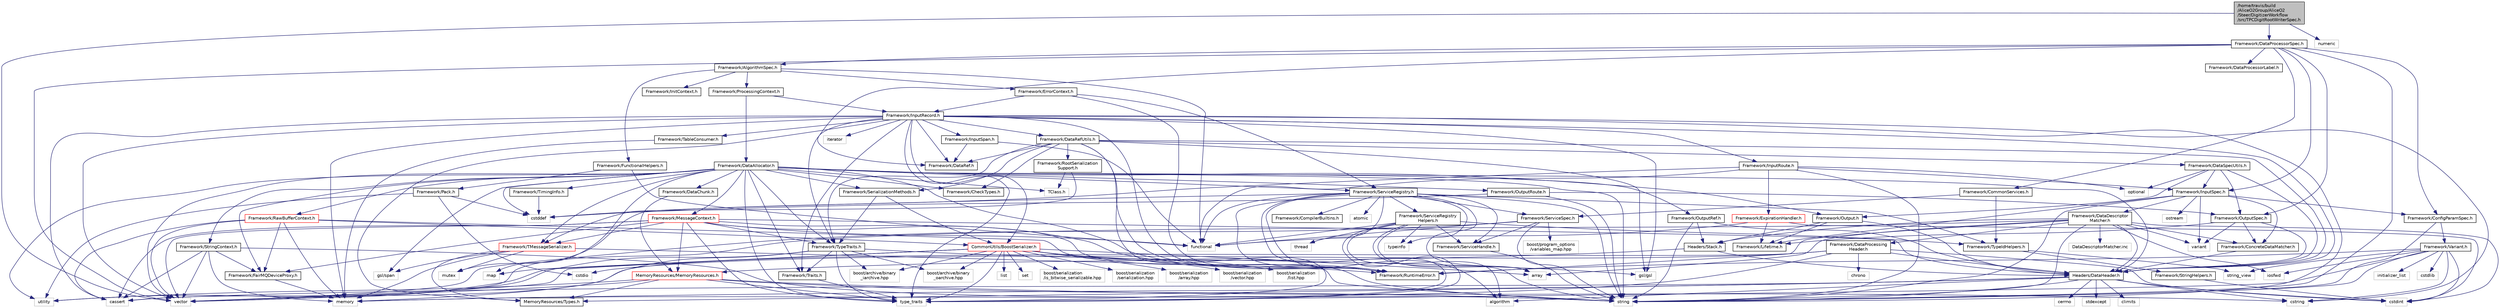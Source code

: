 digraph "/home/travis/build/AliceO2Group/AliceO2/Steer/DigitizerWorkflow/src/TPCDigitRootWriterSpec.h"
{
 // INTERACTIVE_SVG=YES
  bgcolor="transparent";
  edge [fontname="Helvetica",fontsize="10",labelfontname="Helvetica",labelfontsize="10"];
  node [fontname="Helvetica",fontsize="10",shape=record];
  Node0 [label="/home/travis/build\l/AliceO2Group/AliceO2\l/Steer/DigitizerWorkflow\l/src/TPCDigitRootWriterSpec.h",height=0.2,width=0.4,color="black", fillcolor="grey75", style="filled", fontcolor="black"];
  Node0 -> Node1 [color="midnightblue",fontsize="10",style="solid",fontname="Helvetica"];
  Node1 [label="Framework/DataProcessorSpec.h",height=0.2,width=0.4,color="black",URL="$d0/df4/DataProcessorSpec_8h.html"];
  Node1 -> Node2 [color="midnightblue",fontsize="10",style="solid",fontname="Helvetica"];
  Node2 [label="Framework/AlgorithmSpec.h",height=0.2,width=0.4,color="black",URL="$d0/d14/AlgorithmSpec_8h.html"];
  Node2 -> Node3 [color="midnightblue",fontsize="10",style="solid",fontname="Helvetica"];
  Node3 [label="Framework/ProcessingContext.h",height=0.2,width=0.4,color="black",URL="$de/d6a/ProcessingContext_8h.html"];
  Node3 -> Node4 [color="midnightblue",fontsize="10",style="solid",fontname="Helvetica"];
  Node4 [label="Framework/InputRecord.h",height=0.2,width=0.4,color="black",URL="$d6/d5c/InputRecord_8h.html"];
  Node4 -> Node5 [color="midnightblue",fontsize="10",style="solid",fontname="Helvetica"];
  Node5 [label="Framework/DataRef.h",height=0.2,width=0.4,color="black",URL="$d5/dfb/DataRef_8h.html"];
  Node4 -> Node6 [color="midnightblue",fontsize="10",style="solid",fontname="Helvetica"];
  Node6 [label="Framework/DataRefUtils.h",height=0.2,width=0.4,color="black",URL="$d5/db8/DataRefUtils_8h.html"];
  Node6 -> Node5 [color="midnightblue",fontsize="10",style="solid",fontname="Helvetica"];
  Node6 -> Node7 [color="midnightblue",fontsize="10",style="solid",fontname="Helvetica"];
  Node7 [label="Framework/RootSerialization\lSupport.h",height=0.2,width=0.4,color="black",URL="$db/dff/RootSerializationSupport_8h.html"];
  Node7 -> Node8 [color="midnightblue",fontsize="10",style="solid",fontname="Helvetica"];
  Node8 [label="Framework/TMessageSerializer.h",height=0.2,width=0.4,color="red",URL="$d8/d3c/TMessageSerializer_8h.html"];
  Node8 -> Node10 [color="midnightblue",fontsize="10",style="solid",fontname="Helvetica"];
  Node10 [label="Framework/RuntimeError.h",height=0.2,width=0.4,color="black",URL="$d1/d76/RuntimeError_8h.html"];
  Node8 -> Node16 [color="midnightblue",fontsize="10",style="solid",fontname="Helvetica"];
  Node16 [label="gsl/span",height=0.2,width=0.4,color="grey75"];
  Node8 -> Node17 [color="midnightblue",fontsize="10",style="solid",fontname="Helvetica"];
  Node17 [label="memory",height=0.2,width=0.4,color="grey75"];
  Node8 -> Node18 [color="midnightblue",fontsize="10",style="solid",fontname="Helvetica"];
  Node18 [label="mutex",height=0.2,width=0.4,color="grey75"];
  Node8 -> Node19 [color="midnightblue",fontsize="10",style="solid",fontname="Helvetica"];
  Node19 [label="MemoryResources/Types.h",height=0.2,width=0.4,color="black",URL="$d7/df8/Types_8h.html"];
  Node7 -> Node20 [color="midnightblue",fontsize="10",style="solid",fontname="Helvetica"];
  Node20 [label="TClass.h",height=0.2,width=0.4,color="grey75"];
  Node6 -> Node21 [color="midnightblue",fontsize="10",style="solid",fontname="Helvetica"];
  Node21 [label="Framework/SerializationMethods.h",height=0.2,width=0.4,color="black",URL="$d1/d53/SerializationMethods_8h.html",tooltip="Type wrappers for enfording a specific serialization method. "];
  Node21 -> Node22 [color="midnightblue",fontsize="10",style="solid",fontname="Helvetica"];
  Node22 [label="Framework/TypeTraits.h",height=0.2,width=0.4,color="black",URL="$d0/d95/TypeTraits_8h.html"];
  Node22 -> Node23 [color="midnightblue",fontsize="10",style="solid",fontname="Helvetica"];
  Node23 [label="type_traits",height=0.2,width=0.4,color="grey75"];
  Node22 -> Node24 [color="midnightblue",fontsize="10",style="solid",fontname="Helvetica"];
  Node24 [label="vector",height=0.2,width=0.4,color="grey75"];
  Node22 -> Node17 [color="midnightblue",fontsize="10",style="solid",fontname="Helvetica"];
  Node22 -> Node25 [color="midnightblue",fontsize="10",style="solid",fontname="Helvetica"];
  Node25 [label="Framework/Traits.h",height=0.2,width=0.4,color="black",URL="$db/d31/Traits_8h.html"];
  Node25 -> Node23 [color="midnightblue",fontsize="10",style="solid",fontname="Helvetica"];
  Node22 -> Node26 [color="midnightblue",fontsize="10",style="solid",fontname="Helvetica"];
  Node26 [label="boost/archive/binary\l_iarchive.hpp",height=0.2,width=0.4,color="grey75"];
  Node22 -> Node27 [color="midnightblue",fontsize="10",style="solid",fontname="Helvetica"];
  Node27 [label="boost/archive/binary\l_oarchive.hpp",height=0.2,width=0.4,color="grey75"];
  Node22 -> Node28 [color="midnightblue",fontsize="10",style="solid",fontname="Helvetica"];
  Node28 [label="gsl/gsl",height=0.2,width=0.4,color="grey75"];
  Node21 -> Node29 [color="midnightblue",fontsize="10",style="solid",fontname="Helvetica"];
  Node29 [label="CommonUtils/BoostSerializer.h",height=0.2,width=0.4,color="red",URL="$d7/d91/BoostSerializer_8h.html",tooltip="Templatised boost serializer/deserializer for containers and base types. "];
  Node29 -> Node30 [color="midnightblue",fontsize="10",style="solid",fontname="Helvetica"];
  Node30 [label="utility",height=0.2,width=0.4,color="grey75"];
  Node29 -> Node23 [color="midnightblue",fontsize="10",style="solid",fontname="Helvetica"];
  Node29 -> Node31 [color="midnightblue",fontsize="10",style="solid",fontname="Helvetica"];
  Node31 [label="array",height=0.2,width=0.4,color="grey75"];
  Node29 -> Node24 [color="midnightblue",fontsize="10",style="solid",fontname="Helvetica"];
  Node29 -> Node32 [color="midnightblue",fontsize="10",style="solid",fontname="Helvetica"];
  Node32 [label="list",height=0.2,width=0.4,color="grey75"];
  Node29 -> Node33 [color="midnightblue",fontsize="10",style="solid",fontname="Helvetica"];
  Node33 [label="map",height=0.2,width=0.4,color="grey75"];
  Node29 -> Node34 [color="midnightblue",fontsize="10",style="solid",fontname="Helvetica"];
  Node34 [label="set",height=0.2,width=0.4,color="grey75"];
  Node29 -> Node26 [color="midnightblue",fontsize="10",style="solid",fontname="Helvetica"];
  Node29 -> Node27 [color="midnightblue",fontsize="10",style="solid",fontname="Helvetica"];
  Node29 -> Node35 [color="midnightblue",fontsize="10",style="solid",fontname="Helvetica"];
  Node35 [label="boost/serialization\l/is_bitwise_serializable.hpp",height=0.2,width=0.4,color="grey75"];
  Node29 -> Node36 [color="midnightblue",fontsize="10",style="solid",fontname="Helvetica"];
  Node36 [label="boost/serialization\l/serialization.hpp",height=0.2,width=0.4,color="grey75"];
  Node29 -> Node37 [color="midnightblue",fontsize="10",style="solid",fontname="Helvetica"];
  Node37 [label="boost/serialization\l/array.hpp",height=0.2,width=0.4,color="grey75"];
  Node29 -> Node38 [color="midnightblue",fontsize="10",style="solid",fontname="Helvetica"];
  Node38 [label="boost/serialization\l/vector.hpp",height=0.2,width=0.4,color="grey75"];
  Node29 -> Node39 [color="midnightblue",fontsize="10",style="solid",fontname="Helvetica"];
  Node39 [label="boost/serialization\l/list.hpp",height=0.2,width=0.4,color="grey75"];
  Node6 -> Node43 [color="midnightblue",fontsize="10",style="solid",fontname="Helvetica"];
  Node43 [label="Framework/DataSpecUtils.h",height=0.2,width=0.4,color="black",URL="$d6/d68/DataSpecUtils_8h.html"];
  Node43 -> Node44 [color="midnightblue",fontsize="10",style="solid",fontname="Helvetica"];
  Node44 [label="Framework/OutputSpec.h",height=0.2,width=0.4,color="black",URL="$db/d2d/OutputSpec_8h.html"];
  Node44 -> Node45 [color="midnightblue",fontsize="10",style="solid",fontname="Helvetica"];
  Node45 [label="Headers/DataHeader.h",height=0.2,width=0.4,color="black",URL="$dc/dcd/DataHeader_8h.html"];
  Node45 -> Node46 [color="midnightblue",fontsize="10",style="solid",fontname="Helvetica"];
  Node46 [label="cstdint",height=0.2,width=0.4,color="grey75"];
  Node45 -> Node17 [color="midnightblue",fontsize="10",style="solid",fontname="Helvetica"];
  Node45 -> Node47 [color="midnightblue",fontsize="10",style="solid",fontname="Helvetica"];
  Node47 [label="cassert",height=0.2,width=0.4,color="grey75"];
  Node45 -> Node48 [color="midnightblue",fontsize="10",style="solid",fontname="Helvetica"];
  Node48 [label="cstring",height=0.2,width=0.4,color="grey75"];
  Node45 -> Node49 [color="midnightblue",fontsize="10",style="solid",fontname="Helvetica"];
  Node49 [label="algorithm",height=0.2,width=0.4,color="grey75"];
  Node45 -> Node50 [color="midnightblue",fontsize="10",style="solid",fontname="Helvetica"];
  Node50 [label="stdexcept",height=0.2,width=0.4,color="grey75"];
  Node45 -> Node51 [color="midnightblue",fontsize="10",style="solid",fontname="Helvetica"];
  Node51 [label="string",height=0.2,width=0.4,color="grey75"];
  Node45 -> Node52 [color="midnightblue",fontsize="10",style="solid",fontname="Helvetica"];
  Node52 [label="climits",height=0.2,width=0.4,color="grey75"];
  Node45 -> Node19 [color="midnightblue",fontsize="10",style="solid",fontname="Helvetica"];
  Node45 -> Node53 [color="midnightblue",fontsize="10",style="solid",fontname="Helvetica"];
  Node53 [label="cerrno",height=0.2,width=0.4,color="grey75"];
  Node44 -> Node54 [color="midnightblue",fontsize="10",style="solid",fontname="Helvetica"];
  Node54 [label="Framework/Lifetime.h",height=0.2,width=0.4,color="black",URL="$dc/dca/Lifetime_8h.html"];
  Node44 -> Node55 [color="midnightblue",fontsize="10",style="solid",fontname="Helvetica"];
  Node55 [label="Framework/ConcreteDataMatcher.h",height=0.2,width=0.4,color="black",URL="$d0/d1b/ConcreteDataMatcher_8h.html"];
  Node55 -> Node45 [color="midnightblue",fontsize="10",style="solid",fontname="Helvetica"];
  Node44 -> Node56 [color="midnightblue",fontsize="10",style="solid",fontname="Helvetica"];
  Node56 [label="variant",height=0.2,width=0.4,color="grey75"];
  Node43 -> Node57 [color="midnightblue",fontsize="10",style="solid",fontname="Helvetica"];
  Node57 [label="Framework/InputSpec.h",height=0.2,width=0.4,color="black",URL="$d5/d3f/InputSpec_8h.html"];
  Node57 -> Node54 [color="midnightblue",fontsize="10",style="solid",fontname="Helvetica"];
  Node57 -> Node55 [color="midnightblue",fontsize="10",style="solid",fontname="Helvetica"];
  Node57 -> Node58 [color="midnightblue",fontsize="10",style="solid",fontname="Helvetica"];
  Node58 [label="Framework/DataDescriptor\lMatcher.h",height=0.2,width=0.4,color="black",URL="$d3/da3/DataDescriptorMatcher_8h.html"];
  Node58 -> Node55 [color="midnightblue",fontsize="10",style="solid",fontname="Helvetica"];
  Node58 -> Node59 [color="midnightblue",fontsize="10",style="solid",fontname="Helvetica"];
  Node59 [label="Framework/DataProcessing\lHeader.h",height=0.2,width=0.4,color="black",URL="$d6/dc9/DataProcessingHeader_8h.html"];
  Node59 -> Node45 [color="midnightblue",fontsize="10",style="solid",fontname="Helvetica"];
  Node59 -> Node46 [color="midnightblue",fontsize="10",style="solid",fontname="Helvetica"];
  Node59 -> Node60 [color="midnightblue",fontsize="10",style="solid",fontname="Helvetica"];
  Node60 [label="cstdio",height=0.2,width=0.4,color="grey75"];
  Node59 -> Node17 [color="midnightblue",fontsize="10",style="solid",fontname="Helvetica"];
  Node59 -> Node47 [color="midnightblue",fontsize="10",style="solid",fontname="Helvetica"];
  Node59 -> Node61 [color="midnightblue",fontsize="10",style="solid",fontname="Helvetica"];
  Node61 [label="chrono",height=0.2,width=0.4,color="grey75"];
  Node58 -> Node10 [color="midnightblue",fontsize="10",style="solid",fontname="Helvetica"];
  Node58 -> Node45 [color="midnightblue",fontsize="10",style="solid",fontname="Helvetica"];
  Node58 -> Node62 [color="midnightblue",fontsize="10",style="solid",fontname="Helvetica"];
  Node62 [label="Headers/Stack.h",height=0.2,width=0.4,color="black",URL="$d4/d00/Headers_2include_2Headers_2Stack_8h.html"];
  Node62 -> Node63 [color="midnightblue",fontsize="10",style="solid",fontname="Helvetica"];
  Node63 [label="MemoryResources/MemoryResources.h",height=0.2,width=0.4,color="red",URL="$dc/d03/MemoryResources_8h.html"];
  Node63 -> Node48 [color="midnightblue",fontsize="10",style="solid",fontname="Helvetica"];
  Node63 -> Node51 [color="midnightblue",fontsize="10",style="solid",fontname="Helvetica"];
  Node63 -> Node23 [color="midnightblue",fontsize="10",style="solid",fontname="Helvetica"];
  Node63 -> Node30 [color="midnightblue",fontsize="10",style="solid",fontname="Helvetica"];
  Node63 -> Node24 [color="midnightblue",fontsize="10",style="solid",fontname="Helvetica"];
  Node63 -> Node19 [color="midnightblue",fontsize="10",style="solid",fontname="Helvetica"];
  Node62 -> Node45 [color="midnightblue",fontsize="10",style="solid",fontname="Helvetica"];
  Node58 -> Node31 [color="midnightblue",fontsize="10",style="solid",fontname="Helvetica"];
  Node58 -> Node46 [color="midnightblue",fontsize="10",style="solid",fontname="Helvetica"];
  Node58 -> Node73 [color="midnightblue",fontsize="10",style="solid",fontname="Helvetica"];
  Node73 [label="iosfwd",height=0.2,width=0.4,color="grey75"];
  Node58 -> Node51 [color="midnightblue",fontsize="10",style="solid",fontname="Helvetica"];
  Node58 -> Node56 [color="midnightblue",fontsize="10",style="solid",fontname="Helvetica"];
  Node58 -> Node24 [color="midnightblue",fontsize="10",style="solid",fontname="Helvetica"];
  Node58 -> Node74 [color="midnightblue",fontsize="10",style="solid",fontname="Helvetica"];
  Node74 [label="DataDescriptorMatcher.inc",height=0.2,width=0.4,color="grey75"];
  Node57 -> Node75 [color="midnightblue",fontsize="10",style="solid",fontname="Helvetica"];
  Node75 [label="Framework/ConfigParamSpec.h",height=0.2,width=0.4,color="black",URL="$d0/d1c/ConfigParamSpec_8h.html"];
  Node75 -> Node76 [color="midnightblue",fontsize="10",style="solid",fontname="Helvetica"];
  Node76 [label="Framework/Variant.h",height=0.2,width=0.4,color="black",URL="$de/d56/Variant_8h.html"];
  Node76 -> Node10 [color="midnightblue",fontsize="10",style="solid",fontname="Helvetica"];
  Node76 -> Node23 [color="midnightblue",fontsize="10",style="solid",fontname="Helvetica"];
  Node76 -> Node48 [color="midnightblue",fontsize="10",style="solid",fontname="Helvetica"];
  Node76 -> Node46 [color="midnightblue",fontsize="10",style="solid",fontname="Helvetica"];
  Node76 -> Node77 [color="midnightblue",fontsize="10",style="solid",fontname="Helvetica"];
  Node77 [label="cstdlib",height=0.2,width=0.4,color="grey75"];
  Node76 -> Node73 [color="midnightblue",fontsize="10",style="solid",fontname="Helvetica"];
  Node76 -> Node78 [color="midnightblue",fontsize="10",style="solid",fontname="Helvetica"];
  Node78 [label="initializer_list",height=0.2,width=0.4,color="grey75"];
  Node76 -> Node79 [color="midnightblue",fontsize="10",style="solid",fontname="Helvetica"];
  Node79 [label="string_view",height=0.2,width=0.4,color="grey75"];
  Node76 -> Node51 [color="midnightblue",fontsize="10",style="solid",fontname="Helvetica"];
  Node75 -> Node51 [color="midnightblue",fontsize="10",style="solid",fontname="Helvetica"];
  Node57 -> Node51 [color="midnightblue",fontsize="10",style="solid",fontname="Helvetica"];
  Node57 -> Node80 [color="midnightblue",fontsize="10",style="solid",fontname="Helvetica"];
  Node80 [label="ostream",height=0.2,width=0.4,color="grey75"];
  Node57 -> Node56 [color="midnightblue",fontsize="10",style="solid",fontname="Helvetica"];
  Node43 -> Node45 [color="midnightblue",fontsize="10",style="solid",fontname="Helvetica"];
  Node43 -> Node81 [color="midnightblue",fontsize="10",style="solid",fontname="Helvetica"];
  Node81 [label="Framework/Output.h",height=0.2,width=0.4,color="black",URL="$d3/ddf/Output_8h.html"];
  Node81 -> Node45 [color="midnightblue",fontsize="10",style="solid",fontname="Helvetica"];
  Node81 -> Node54 [color="midnightblue",fontsize="10",style="solid",fontname="Helvetica"];
  Node81 -> Node62 [color="midnightblue",fontsize="10",style="solid",fontname="Helvetica"];
  Node43 -> Node82 [color="midnightblue",fontsize="10",style="solid",fontname="Helvetica"];
  Node82 [label="optional",height=0.2,width=0.4,color="grey75"];
  Node6 -> Node22 [color="midnightblue",fontsize="10",style="solid",fontname="Helvetica"];
  Node6 -> Node45 [color="midnightblue",fontsize="10",style="solid",fontname="Helvetica"];
  Node6 -> Node83 [color="midnightblue",fontsize="10",style="solid",fontname="Helvetica"];
  Node83 [label="Framework/CheckTypes.h",height=0.2,width=0.4,color="black",URL="$d1/d00/CheckTypes_8h.html"];
  Node6 -> Node10 [color="midnightblue",fontsize="10",style="solid",fontname="Helvetica"];
  Node6 -> Node28 [color="midnightblue",fontsize="10",style="solid",fontname="Helvetica"];
  Node6 -> Node23 [color="midnightblue",fontsize="10",style="solid",fontname="Helvetica"];
  Node4 -> Node84 [color="midnightblue",fontsize="10",style="solid",fontname="Helvetica"];
  Node84 [label="Framework/InputRoute.h",height=0.2,width=0.4,color="black",URL="$d5/d19/InputRoute_8h.html"];
  Node84 -> Node85 [color="midnightblue",fontsize="10",style="solid",fontname="Helvetica"];
  Node85 [label="Framework/ExpirationHandler.h",height=0.2,width=0.4,color="red",URL="$d2/dd9/ExpirationHandler_8h.html"];
  Node85 -> Node54 [color="midnightblue",fontsize="10",style="solid",fontname="Helvetica"];
  Node85 -> Node46 [color="midnightblue",fontsize="10",style="solid",fontname="Helvetica"];
  Node85 -> Node87 [color="midnightblue",fontsize="10",style="solid",fontname="Helvetica"];
  Node87 [label="functional",height=0.2,width=0.4,color="grey75"];
  Node84 -> Node57 [color="midnightblue",fontsize="10",style="solid",fontname="Helvetica"];
  Node84 -> Node88 [color="midnightblue",fontsize="10",style="solid",fontname="Helvetica"];
  Node88 [label="cstddef",height=0.2,width=0.4,color="grey75"];
  Node84 -> Node51 [color="midnightblue",fontsize="10",style="solid",fontname="Helvetica"];
  Node84 -> Node87 [color="midnightblue",fontsize="10",style="solid",fontname="Helvetica"];
  Node84 -> Node82 [color="midnightblue",fontsize="10",style="solid",fontname="Helvetica"];
  Node4 -> Node22 [color="midnightblue",fontsize="10",style="solid",fontname="Helvetica"];
  Node4 -> Node89 [color="midnightblue",fontsize="10",style="solid",fontname="Helvetica"];
  Node89 [label="Framework/InputSpan.h",height=0.2,width=0.4,color="black",URL="$da/d0f/InputSpan_8h.html"];
  Node89 -> Node5 [color="midnightblue",fontsize="10",style="solid",fontname="Helvetica"];
  Node89 -> Node87 [color="midnightblue",fontsize="10",style="solid",fontname="Helvetica"];
  Node4 -> Node90 [color="midnightblue",fontsize="10",style="solid",fontname="Helvetica"];
  Node90 [label="Framework/TableConsumer.h",height=0.2,width=0.4,color="black",URL="$dc/d03/TableConsumer_8h.html"];
  Node90 -> Node17 [color="midnightblue",fontsize="10",style="solid",fontname="Helvetica"];
  Node4 -> Node25 [color="midnightblue",fontsize="10",style="solid",fontname="Helvetica"];
  Node4 -> Node10 [color="midnightblue",fontsize="10",style="solid",fontname="Helvetica"];
  Node4 -> Node19 [color="midnightblue",fontsize="10",style="solid",fontname="Helvetica"];
  Node4 -> Node45 [color="midnightblue",fontsize="10",style="solid",fontname="Helvetica"];
  Node4 -> Node29 [color="midnightblue",fontsize="10",style="solid",fontname="Helvetica"];
  Node4 -> Node28 [color="midnightblue",fontsize="10",style="solid",fontname="Helvetica"];
  Node4 -> Node91 [color="midnightblue",fontsize="10",style="solid",fontname="Helvetica"];
  Node91 [label="iterator",height=0.2,width=0.4,color="grey75"];
  Node4 -> Node51 [color="midnightblue",fontsize="10",style="solid",fontname="Helvetica"];
  Node4 -> Node24 [color="midnightblue",fontsize="10",style="solid",fontname="Helvetica"];
  Node4 -> Node48 [color="midnightblue",fontsize="10",style="solid",fontname="Helvetica"];
  Node4 -> Node47 [color="midnightblue",fontsize="10",style="solid",fontname="Helvetica"];
  Node4 -> Node17 [color="midnightblue",fontsize="10",style="solid",fontname="Helvetica"];
  Node4 -> Node23 [color="midnightblue",fontsize="10",style="solid",fontname="Helvetica"];
  Node3 -> Node92 [color="midnightblue",fontsize="10",style="solid",fontname="Helvetica"];
  Node92 [label="Framework/DataAllocator.h",height=0.2,width=0.4,color="black",URL="$d1/d28/DataAllocator_8h.html"];
  Node92 -> Node93 [color="midnightblue",fontsize="10",style="solid",fontname="Helvetica"];
  Node93 [label="Framework/MessageContext.h",height=0.2,width=0.4,color="red",URL="$dc/dc4/MessageContext_8h.html"];
  Node93 -> Node96 [color="midnightblue",fontsize="10",style="solid",fontname="Helvetica"];
  Node96 [label="Framework/FairMQDeviceProxy.h",height=0.2,width=0.4,color="black",URL="$d8/d71/FairMQDeviceProxy_8h.html"];
  Node96 -> Node17 [color="midnightblue",fontsize="10",style="solid",fontname="Helvetica"];
  Node93 -> Node10 [color="midnightblue",fontsize="10",style="solid",fontname="Helvetica"];
  Node93 -> Node8 [color="midnightblue",fontsize="10",style="solid",fontname="Helvetica"];
  Node93 -> Node22 [color="midnightblue",fontsize="10",style="solid",fontname="Helvetica"];
  Node93 -> Node45 [color="midnightblue",fontsize="10",style="solid",fontname="Helvetica"];
  Node93 -> Node63 [color="midnightblue",fontsize="10",style="solid",fontname="Helvetica"];
  Node93 -> Node47 [color="midnightblue",fontsize="10",style="solid",fontname="Helvetica"];
  Node93 -> Node87 [color="midnightblue",fontsize="10",style="solid",fontname="Helvetica"];
  Node93 -> Node51 [color="midnightblue",fontsize="10",style="solid",fontname="Helvetica"];
  Node93 -> Node23 [color="midnightblue",fontsize="10",style="solid",fontname="Helvetica"];
  Node93 -> Node24 [color="midnightblue",fontsize="10",style="solid",fontname="Helvetica"];
  Node92 -> Node98 [color="midnightblue",fontsize="10",style="solid",fontname="Helvetica"];
  Node98 [label="Framework/StringContext.h",height=0.2,width=0.4,color="black",URL="$dd/df6/StringContext_8h.html"];
  Node98 -> Node96 [color="midnightblue",fontsize="10",style="solid",fontname="Helvetica"];
  Node98 -> Node24 [color="midnightblue",fontsize="10",style="solid",fontname="Helvetica"];
  Node98 -> Node47 [color="midnightblue",fontsize="10",style="solid",fontname="Helvetica"];
  Node98 -> Node51 [color="midnightblue",fontsize="10",style="solid",fontname="Helvetica"];
  Node98 -> Node17 [color="midnightblue",fontsize="10",style="solid",fontname="Helvetica"];
  Node92 -> Node99 [color="midnightblue",fontsize="10",style="solid",fontname="Helvetica"];
  Node99 [label="Framework/RawBufferContext.h",height=0.2,width=0.4,color="red",URL="$d8/d25/RawBufferContext_8h.html",tooltip=" "];
  Node99 -> Node96 [color="midnightblue",fontsize="10",style="solid",fontname="Helvetica"];
  Node99 -> Node29 [color="midnightblue",fontsize="10",style="solid",fontname="Helvetica"];
  Node99 -> Node24 [color="midnightblue",fontsize="10",style="solid",fontname="Helvetica"];
  Node99 -> Node47 [color="midnightblue",fontsize="10",style="solid",fontname="Helvetica"];
  Node99 -> Node51 [color="midnightblue",fontsize="10",style="solid",fontname="Helvetica"];
  Node99 -> Node17 [color="midnightblue",fontsize="10",style="solid",fontname="Helvetica"];
  Node92 -> Node81 [color="midnightblue",fontsize="10",style="solid",fontname="Helvetica"];
  Node92 -> Node101 [color="midnightblue",fontsize="10",style="solid",fontname="Helvetica"];
  Node101 [label="Framework/OutputRef.h",height=0.2,width=0.4,color="black",URL="$d6/d5a/OutputRef_8h.html"];
  Node101 -> Node45 [color="midnightblue",fontsize="10",style="solid",fontname="Helvetica"];
  Node101 -> Node62 [color="midnightblue",fontsize="10",style="solid",fontname="Helvetica"];
  Node101 -> Node51 [color="midnightblue",fontsize="10",style="solid",fontname="Helvetica"];
  Node92 -> Node102 [color="midnightblue",fontsize="10",style="solid",fontname="Helvetica"];
  Node102 [label="Framework/OutputRoute.h",height=0.2,width=0.4,color="black",URL="$d6/df4/OutputRoute_8h.html"];
  Node102 -> Node44 [color="midnightblue",fontsize="10",style="solid",fontname="Helvetica"];
  Node102 -> Node88 [color="midnightblue",fontsize="10",style="solid",fontname="Helvetica"];
  Node102 -> Node51 [color="midnightblue",fontsize="10",style="solid",fontname="Helvetica"];
  Node92 -> Node103 [color="midnightblue",fontsize="10",style="solid",fontname="Helvetica"];
  Node103 [label="Framework/DataChunk.h",height=0.2,width=0.4,color="black",URL="$d7/d31/DataChunk_8h.html"];
  Node103 -> Node63 [color="midnightblue",fontsize="10",style="solid",fontname="Helvetica"];
  Node92 -> Node96 [color="midnightblue",fontsize="10",style="solid",fontname="Helvetica"];
  Node92 -> Node104 [color="midnightblue",fontsize="10",style="solid",fontname="Helvetica"];
  Node104 [label="Framework/TimingInfo.h",height=0.2,width=0.4,color="black",URL="$da/d2b/TimingInfo_8h.html"];
  Node104 -> Node88 [color="midnightblue",fontsize="10",style="solid",fontname="Helvetica"];
  Node92 -> Node8 [color="midnightblue",fontsize="10",style="solid",fontname="Helvetica"];
  Node92 -> Node22 [color="midnightblue",fontsize="10",style="solid",fontname="Helvetica"];
  Node92 -> Node25 [color="midnightblue",fontsize="10",style="solid",fontname="Helvetica"];
  Node92 -> Node21 [color="midnightblue",fontsize="10",style="solid",fontname="Helvetica"];
  Node92 -> Node83 [color="midnightblue",fontsize="10",style="solid",fontname="Helvetica"];
  Node92 -> Node105 [color="midnightblue",fontsize="10",style="solid",fontname="Helvetica"];
  Node105 [label="Framework/ServiceRegistry.h",height=0.2,width=0.4,color="black",URL="$d8/d17/ServiceRegistry_8h.html"];
  Node105 -> Node106 [color="midnightblue",fontsize="10",style="solid",fontname="Helvetica"];
  Node106 [label="Framework/ServiceHandle.h",height=0.2,width=0.4,color="black",URL="$d3/d28/ServiceHandle_8h.html"];
  Node106 -> Node51 [color="midnightblue",fontsize="10",style="solid",fontname="Helvetica"];
  Node105 -> Node107 [color="midnightblue",fontsize="10",style="solid",fontname="Helvetica"];
  Node107 [label="Framework/ServiceSpec.h",height=0.2,width=0.4,color="black",URL="$d4/d61/ServiceSpec_8h.html"];
  Node107 -> Node106 [color="midnightblue",fontsize="10",style="solid",fontname="Helvetica"];
  Node107 -> Node87 [color="midnightblue",fontsize="10",style="solid",fontname="Helvetica"];
  Node107 -> Node51 [color="midnightblue",fontsize="10",style="solid",fontname="Helvetica"];
  Node107 -> Node24 [color="midnightblue",fontsize="10",style="solid",fontname="Helvetica"];
  Node107 -> Node108 [color="midnightblue",fontsize="10",style="solid",fontname="Helvetica"];
  Node108 [label="boost/program_options\l/variables_map.hpp",height=0.2,width=0.4,color="grey75"];
  Node105 -> Node109 [color="midnightblue",fontsize="10",style="solid",fontname="Helvetica"];
  Node109 [label="Framework/ServiceRegistry\lHelpers.h",height=0.2,width=0.4,color="black",URL="$d0/d6d/ServiceRegistryHelpers_8h.html"];
  Node109 -> Node106 [color="midnightblue",fontsize="10",style="solid",fontname="Helvetica"];
  Node109 -> Node110 [color="midnightblue",fontsize="10",style="solid",fontname="Helvetica"];
  Node110 [label="Framework/TypeIdHelpers.h",height=0.2,width=0.4,color="black",URL="$d2/d9a/TypeIdHelpers_8h.html"];
  Node110 -> Node79 [color="midnightblue",fontsize="10",style="solid",fontname="Helvetica"];
  Node110 -> Node111 [color="midnightblue",fontsize="10",style="solid",fontname="Helvetica"];
  Node111 [label="Framework/StringHelpers.h",height=0.2,width=0.4,color="black",URL="$db/dff/StringHelpers_8h.html"];
  Node111 -> Node46 [color="midnightblue",fontsize="10",style="solid",fontname="Helvetica"];
  Node109 -> Node49 [color="midnightblue",fontsize="10",style="solid",fontname="Helvetica"];
  Node109 -> Node31 [color="midnightblue",fontsize="10",style="solid",fontname="Helvetica"];
  Node109 -> Node87 [color="midnightblue",fontsize="10",style="solid",fontname="Helvetica"];
  Node109 -> Node51 [color="midnightblue",fontsize="10",style="solid",fontname="Helvetica"];
  Node109 -> Node23 [color="midnightblue",fontsize="10",style="solid",fontname="Helvetica"];
  Node109 -> Node112 [color="midnightblue",fontsize="10",style="solid",fontname="Helvetica"];
  Node112 [label="typeinfo",height=0.2,width=0.4,color="grey75"];
  Node109 -> Node113 [color="midnightblue",fontsize="10",style="solid",fontname="Helvetica"];
  Node113 [label="thread",height=0.2,width=0.4,color="grey75"];
  Node105 -> Node114 [color="midnightblue",fontsize="10",style="solid",fontname="Helvetica"];
  Node114 [label="Framework/CompilerBuiltins.h",height=0.2,width=0.4,color="black",URL="$d9/de8/CompilerBuiltins_8h.html"];
  Node105 -> Node110 [color="midnightblue",fontsize="10",style="solid",fontname="Helvetica"];
  Node105 -> Node10 [color="midnightblue",fontsize="10",style="solid",fontname="Helvetica"];
  Node105 -> Node49 [color="midnightblue",fontsize="10",style="solid",fontname="Helvetica"];
  Node105 -> Node31 [color="midnightblue",fontsize="10",style="solid",fontname="Helvetica"];
  Node105 -> Node87 [color="midnightblue",fontsize="10",style="solid",fontname="Helvetica"];
  Node105 -> Node51 [color="midnightblue",fontsize="10",style="solid",fontname="Helvetica"];
  Node105 -> Node23 [color="midnightblue",fontsize="10",style="solid",fontname="Helvetica"];
  Node105 -> Node112 [color="midnightblue",fontsize="10",style="solid",fontname="Helvetica"];
  Node105 -> Node113 [color="midnightblue",fontsize="10",style="solid",fontname="Helvetica"];
  Node105 -> Node115 [color="midnightblue",fontsize="10",style="solid",fontname="Helvetica"];
  Node115 [label="atomic",height=0.2,width=0.4,color="grey75"];
  Node105 -> Node18 [color="midnightblue",fontsize="10",style="solid",fontname="Helvetica"];
  Node92 -> Node10 [color="midnightblue",fontsize="10",style="solid",fontname="Helvetica"];
  Node92 -> Node45 [color="midnightblue",fontsize="10",style="solid",fontname="Helvetica"];
  Node92 -> Node20 [color="midnightblue",fontsize="10",style="solid",fontname="Helvetica"];
  Node92 -> Node16 [color="midnightblue",fontsize="10",style="solid",fontname="Helvetica"];
  Node92 -> Node24 [color="midnightblue",fontsize="10",style="solid",fontname="Helvetica"];
  Node92 -> Node33 [color="midnightblue",fontsize="10",style="solid",fontname="Helvetica"];
  Node92 -> Node51 [color="midnightblue",fontsize="10",style="solid",fontname="Helvetica"];
  Node92 -> Node30 [color="midnightblue",fontsize="10",style="solid",fontname="Helvetica"];
  Node92 -> Node23 [color="midnightblue",fontsize="10",style="solid",fontname="Helvetica"];
  Node92 -> Node88 [color="midnightblue",fontsize="10",style="solid",fontname="Helvetica"];
  Node2 -> Node116 [color="midnightblue",fontsize="10",style="solid",fontname="Helvetica"];
  Node116 [label="Framework/ErrorContext.h",height=0.2,width=0.4,color="black",URL="$d7/dad/ErrorContext_8h.html"];
  Node116 -> Node4 [color="midnightblue",fontsize="10",style="solid",fontname="Helvetica"];
  Node116 -> Node105 [color="midnightblue",fontsize="10",style="solid",fontname="Helvetica"];
  Node116 -> Node10 [color="midnightblue",fontsize="10",style="solid",fontname="Helvetica"];
  Node2 -> Node117 [color="midnightblue",fontsize="10",style="solid",fontname="Helvetica"];
  Node117 [label="Framework/InitContext.h",height=0.2,width=0.4,color="black",URL="$d4/d2b/InitContext_8h.html"];
  Node2 -> Node118 [color="midnightblue",fontsize="10",style="solid",fontname="Helvetica"];
  Node118 [label="Framework/FunctionalHelpers.h",height=0.2,width=0.4,color="black",URL="$de/d9b/FunctionalHelpers_8h.html"];
  Node118 -> Node119 [color="midnightblue",fontsize="10",style="solid",fontname="Helvetica"];
  Node119 [label="Framework/Pack.h",height=0.2,width=0.4,color="black",URL="$dd/dce/Pack_8h.html"];
  Node119 -> Node88 [color="midnightblue",fontsize="10",style="solid",fontname="Helvetica"];
  Node119 -> Node30 [color="midnightblue",fontsize="10",style="solid",fontname="Helvetica"];
  Node119 -> Node60 [color="midnightblue",fontsize="10",style="solid",fontname="Helvetica"];
  Node118 -> Node87 [color="midnightblue",fontsize="10",style="solid",fontname="Helvetica"];
  Node2 -> Node87 [color="midnightblue",fontsize="10",style="solid",fontname="Helvetica"];
  Node1 -> Node75 [color="midnightblue",fontsize="10",style="solid",fontname="Helvetica"];
  Node1 -> Node120 [color="midnightblue",fontsize="10",style="solid",fontname="Helvetica"];
  Node120 [label="Framework/DataProcessorLabel.h",height=0.2,width=0.4,color="black",URL="$d1/df2/DataProcessorLabel_8h.html"];
  Node1 -> Node5 [color="midnightblue",fontsize="10",style="solid",fontname="Helvetica"];
  Node1 -> Node57 [color="midnightblue",fontsize="10",style="solid",fontname="Helvetica"];
  Node1 -> Node44 [color="midnightblue",fontsize="10",style="solid",fontname="Helvetica"];
  Node1 -> Node121 [color="midnightblue",fontsize="10",style="solid",fontname="Helvetica"];
  Node121 [label="Framework/CommonServices.h",height=0.2,width=0.4,color="black",URL="$d8/d02/CommonServices_8h.html"];
  Node121 -> Node107 [color="midnightblue",fontsize="10",style="solid",fontname="Helvetica"];
  Node121 -> Node110 [color="midnightblue",fontsize="10",style="solid",fontname="Helvetica"];
  Node1 -> Node51 [color="midnightblue",fontsize="10",style="solid",fontname="Helvetica"];
  Node1 -> Node24 [color="midnightblue",fontsize="10",style="solid",fontname="Helvetica"];
  Node0 -> Node24 [color="midnightblue",fontsize="10",style="solid",fontname="Helvetica"];
  Node0 -> Node122 [color="midnightblue",fontsize="10",style="solid",fontname="Helvetica"];
  Node122 [label="numeric",height=0.2,width=0.4,color="grey75"];
}
